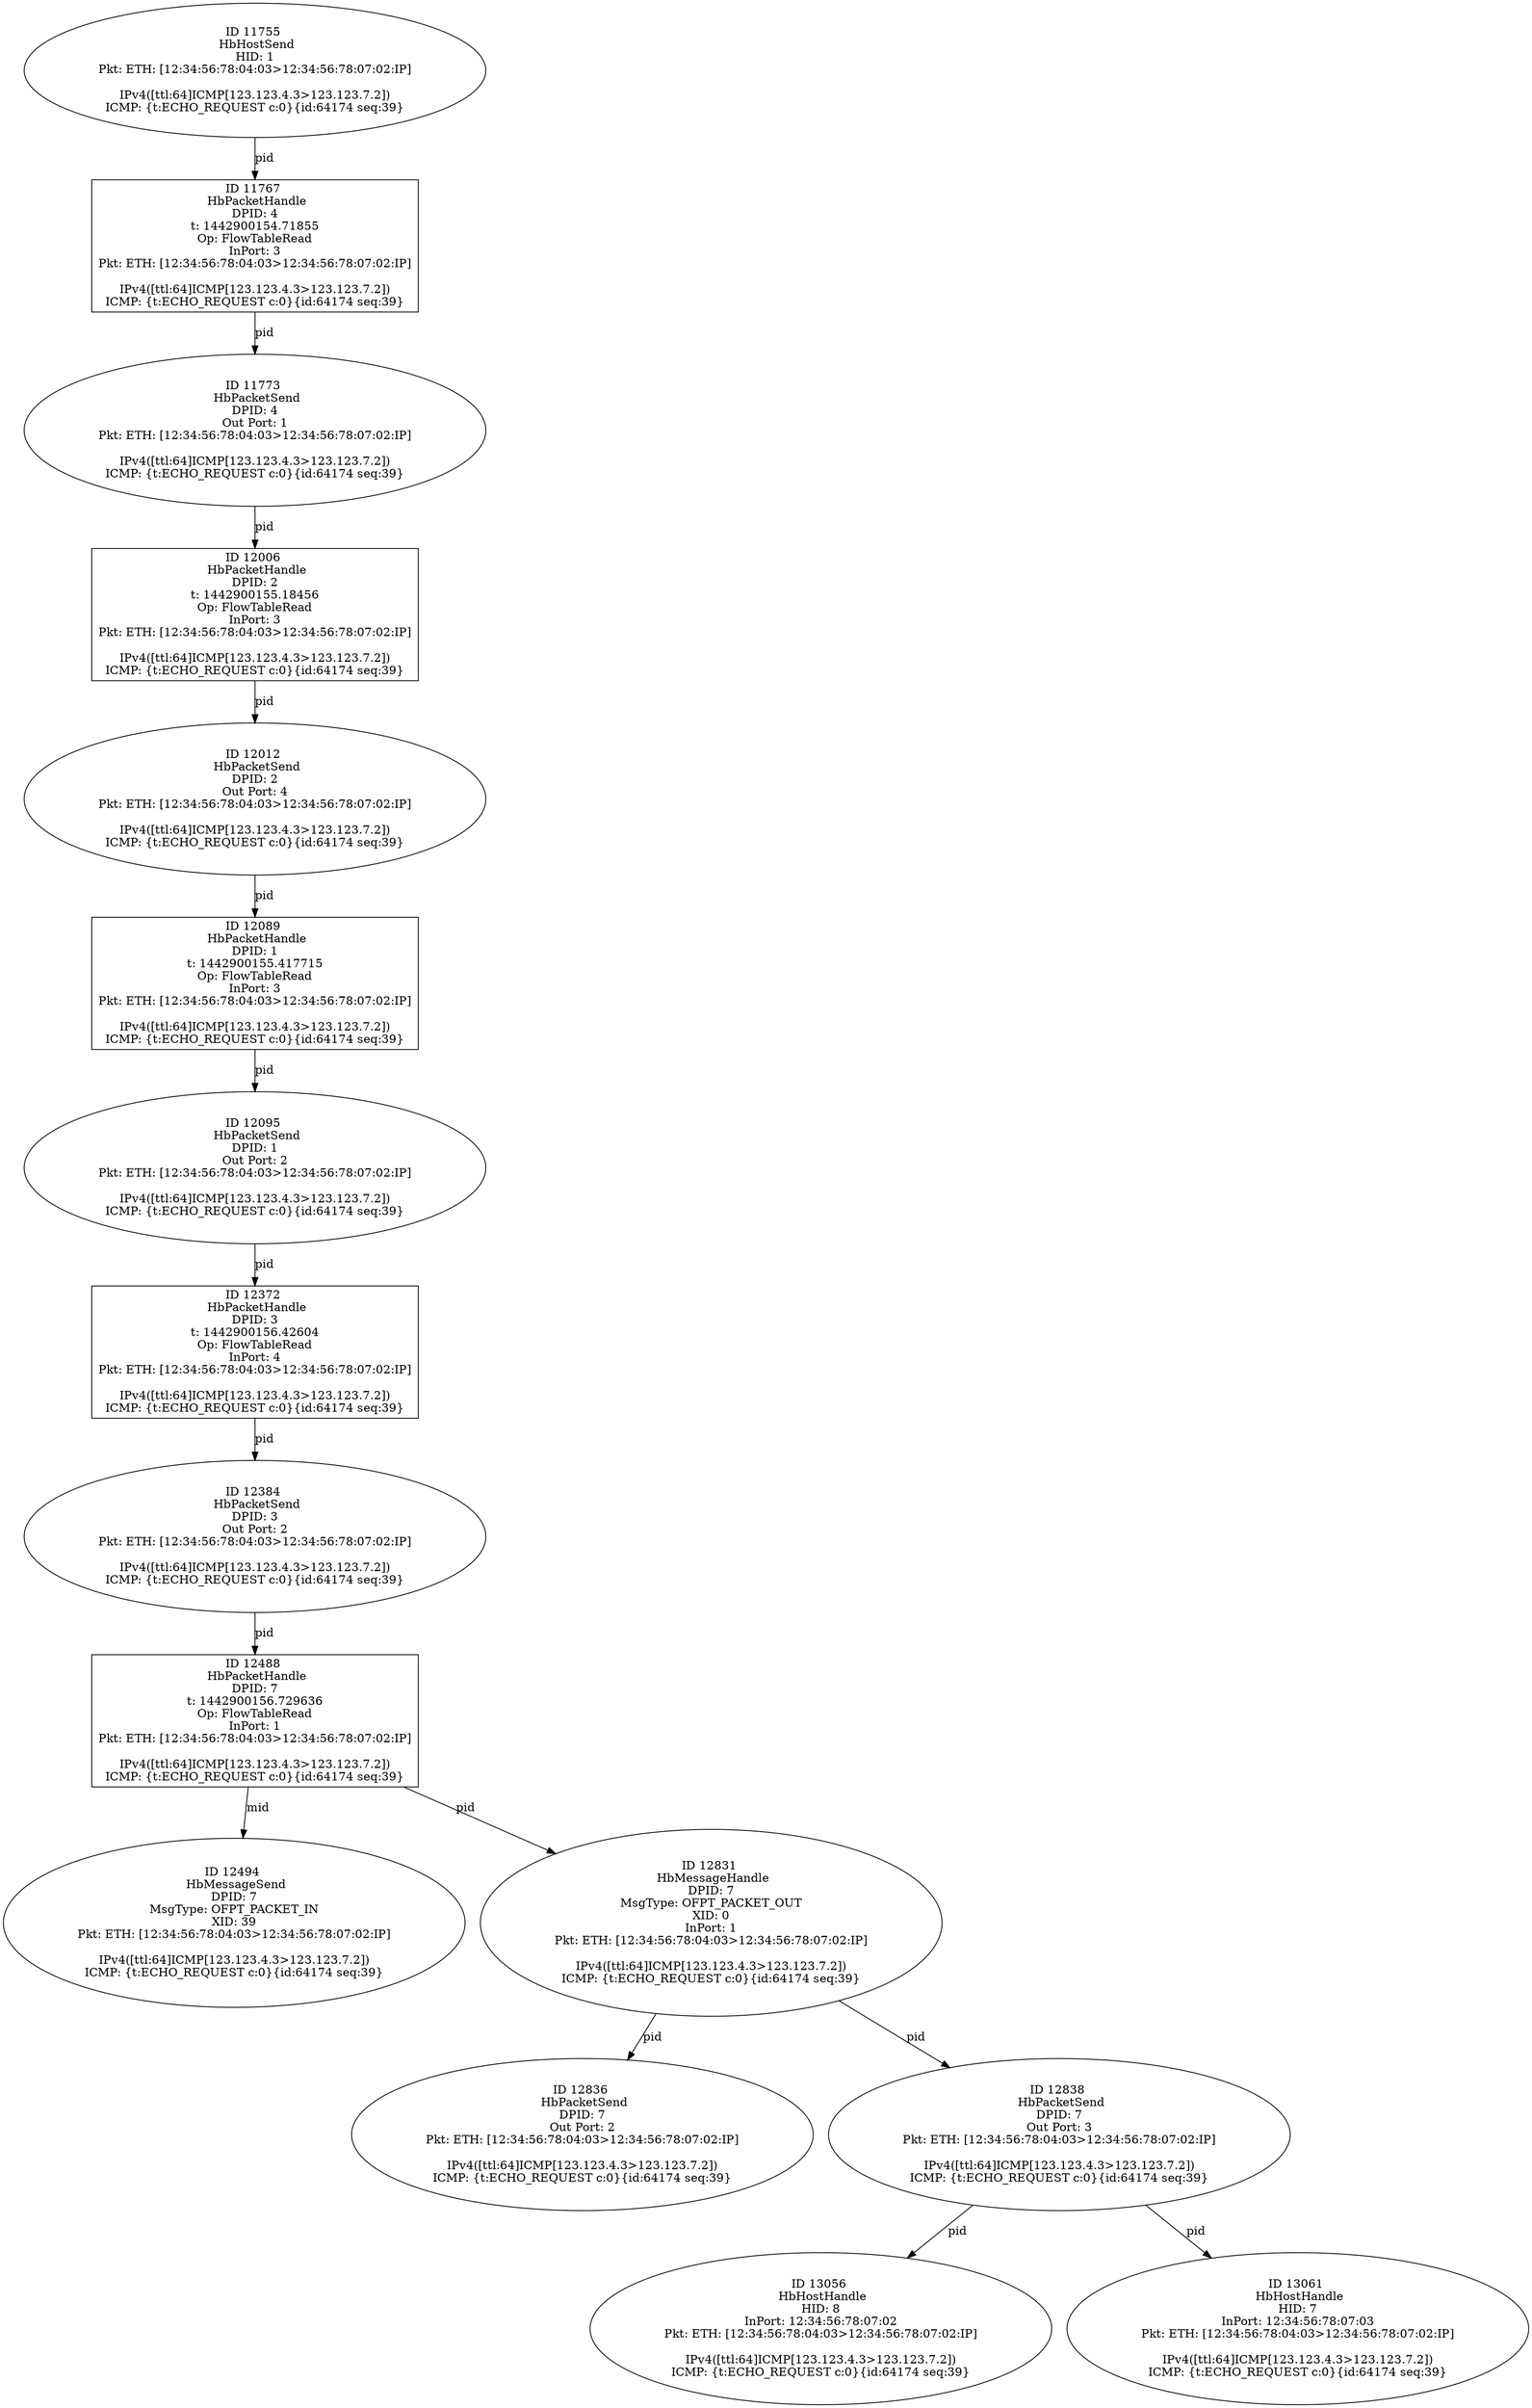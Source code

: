 strict digraph G {
12384 [shape=oval, event=<hb_events.HbPacketSend object at 0x10a916450>, label="ID 12384 
 HbPacketSend
DPID: 3
Out Port: 2
Pkt: ETH: [12:34:56:78:04:03>12:34:56:78:07:02:IP]

IPv4([ttl:64]ICMP[123.123.4.3>123.123.7.2])
ICMP: {t:ECHO_REQUEST c:0}{id:64174 seq:39}"];
13056 [shape=oval, event=<hb_events.HbHostHandle object at 0x10aca2c50>, label="ID 13056 
 HbHostHandle
HID: 8
InPort: 12:34:56:78:07:02
Pkt: ETH: [12:34:56:78:04:03>12:34:56:78:07:02:IP]

IPv4([ttl:64]ICMP[123.123.4.3>123.123.7.2])
ICMP: {t:ECHO_REQUEST c:0}{id:64174 seq:39}"];
12836 [shape=oval, event=<hb_events.HbPacketSend object at 0x10abaefd0>, label="ID 12836 
 HbPacketSend
DPID: 7
Out Port: 2
Pkt: ETH: [12:34:56:78:04:03>12:34:56:78:07:02:IP]

IPv4([ttl:64]ICMP[123.123.4.3>123.123.7.2])
ICMP: {t:ECHO_REQUEST c:0}{id:64174 seq:39}"];
12838 [shape=oval, event=<hb_events.HbPacketSend object at 0x10ab2b250>, label="ID 12838 
 HbPacketSend
DPID: 7
Out Port: 3
Pkt: ETH: [12:34:56:78:04:03>12:34:56:78:07:02:IP]

IPv4([ttl:64]ICMP[123.123.4.3>123.123.7.2])
ICMP: {t:ECHO_REQUEST c:0}{id:64174 seq:39}"];
12006 [shape=box, event=<hb_events.HbPacketHandle object at 0x10a6b0090>, label="ID 12006 
 HbPacketHandle
DPID: 2
t: 1442900155.18456
Op: FlowTableRead
InPort: 3
Pkt: ETH: [12:34:56:78:04:03>12:34:56:78:07:02:IP]

IPv4([ttl:64]ICMP[123.123.4.3>123.123.7.2])
ICMP: {t:ECHO_REQUEST c:0}{id:64174 seq:39}"];
12488 [shape=box, event=<hb_events.HbPacketHandle object at 0x10a9b21d0>, label="ID 12488 
 HbPacketHandle
DPID: 7
t: 1442900156.729636
Op: FlowTableRead
InPort: 1
Pkt: ETH: [12:34:56:78:04:03>12:34:56:78:07:02:IP]

IPv4([ttl:64]ICMP[123.123.4.3>123.123.7.2])
ICMP: {t:ECHO_REQUEST c:0}{id:64174 seq:39}"];
11755 [shape=oval, event=<hb_events.HbHostSend object at 0x10a59a9d0>, label="ID 11755 
 HbHostSend
HID: 1
Pkt: ETH: [12:34:56:78:04:03>12:34:56:78:07:02:IP]

IPv4([ttl:64]ICMP[123.123.4.3>123.123.7.2])
ICMP: {t:ECHO_REQUEST c:0}{id:64174 seq:39}"];
12012 [shape=oval, event=<hb_events.HbPacketSend object at 0x10a6b0590>, label="ID 12012 
 HbPacketSend
DPID: 2
Out Port: 4
Pkt: ETH: [12:34:56:78:04:03>12:34:56:78:07:02:IP]

IPv4([ttl:64]ICMP[123.123.4.3>123.123.7.2])
ICMP: {t:ECHO_REQUEST c:0}{id:64174 seq:39}"];
12494 [shape=oval, event=<hb_events.HbMessageSend object at 0x10a9b26d0>, label="ID 12494 
 HbMessageSend
DPID: 7
MsgType: OFPT_PACKET_IN
XID: 39
Pkt: ETH: [12:34:56:78:04:03>12:34:56:78:07:02:IP]

IPv4([ttl:64]ICMP[123.123.4.3>123.123.7.2])
ICMP: {t:ECHO_REQUEST c:0}{id:64174 seq:39}"];
12095 [shape=oval, event=<hb_events.HbPacketSend object at 0x10a7407d0>, label="ID 12095 
 HbPacketSend
DPID: 1
Out Port: 2
Pkt: ETH: [12:34:56:78:04:03>12:34:56:78:07:02:IP]

IPv4([ttl:64]ICMP[123.123.4.3>123.123.7.2])
ICMP: {t:ECHO_REQUEST c:0}{id:64174 seq:39}"];
12372 [shape=box, event=<hb_events.HbPacketHandle object at 0x10a903050>, label="ID 12372 
 HbPacketHandle
DPID: 3
t: 1442900156.42604
Op: FlowTableRead
InPort: 4
Pkt: ETH: [12:34:56:78:04:03>12:34:56:78:07:02:IP]

IPv4([ttl:64]ICMP[123.123.4.3>123.123.7.2])
ICMP: {t:ECHO_REQUEST c:0}{id:64174 seq:39}"];
11767 [shape=box, event=<hb_events.HbPacketHandle object at 0x10a5c1490>, label="ID 11767 
 HbPacketHandle
DPID: 4
t: 1442900154.71855
Op: FlowTableRead
InPort: 3
Pkt: ETH: [12:34:56:78:04:03>12:34:56:78:07:02:IP]

IPv4([ttl:64]ICMP[123.123.4.3>123.123.7.2])
ICMP: {t:ECHO_REQUEST c:0}{id:64174 seq:39}"];
12089 [shape=box, event=<hb_events.HbPacketHandle object at 0x10a7405d0>, label="ID 12089 
 HbPacketHandle
DPID: 1
t: 1442900155.417715
Op: FlowTableRead
InPort: 3
Pkt: ETH: [12:34:56:78:04:03>12:34:56:78:07:02:IP]

IPv4([ttl:64]ICMP[123.123.4.3>123.123.7.2])
ICMP: {t:ECHO_REQUEST c:0}{id:64174 seq:39}"];
12831 [shape=oval, event=<hb_events.HbMessageHandle object at 0x10abaead0>, label="ID 12831 
 HbMessageHandle
DPID: 7
MsgType: OFPT_PACKET_OUT
XID: 0
InPort: 1
Pkt: ETH: [12:34:56:78:04:03>12:34:56:78:07:02:IP]

IPv4([ttl:64]ICMP[123.123.4.3>123.123.7.2])
ICMP: {t:ECHO_REQUEST c:0}{id:64174 seq:39}"];
11773 [shape=oval, event=<hb_events.HbPacketSend object at 0x10a5db310>, label="ID 11773 
 HbPacketSend
DPID: 4
Out Port: 1
Pkt: ETH: [12:34:56:78:04:03>12:34:56:78:07:02:IP]

IPv4([ttl:64]ICMP[123.123.4.3>123.123.7.2])
ICMP: {t:ECHO_REQUEST c:0}{id:64174 seq:39}"];
13061 [shape=oval, event=<hb_events.HbHostHandle object at 0x10acb8450>, label="ID 13061 
 HbHostHandle
HID: 7
InPort: 12:34:56:78:07:03
Pkt: ETH: [12:34:56:78:04:03>12:34:56:78:07:02:IP]

IPv4([ttl:64]ICMP[123.123.4.3>123.123.7.2])
ICMP: {t:ECHO_REQUEST c:0}{id:64174 seq:39}"];
12384 -> 12488  [rel=pid, label=pid];
12838 -> 13056  [rel=pid, label=pid];
12838 -> 13061  [rel=pid, label=pid];
12006 -> 12012  [rel=pid, label=pid];
12488 -> 12494  [rel=mid, label=mid];
12488 -> 12831  [rel=pid, label=pid];
11755 -> 11767  [rel=pid, label=pid];
12012 -> 12089  [rel=pid, label=pid];
12372 -> 12384  [rel=pid, label=pid];
11767 -> 11773  [rel=pid, label=pid];
12089 -> 12095  [rel=pid, label=pid];
12831 -> 12836  [rel=pid, label=pid];
12831 -> 12838  [rel=pid, label=pid];
11773 -> 12006  [rel=pid, label=pid];
12095 -> 12372  [rel=pid, label=pid];
}

